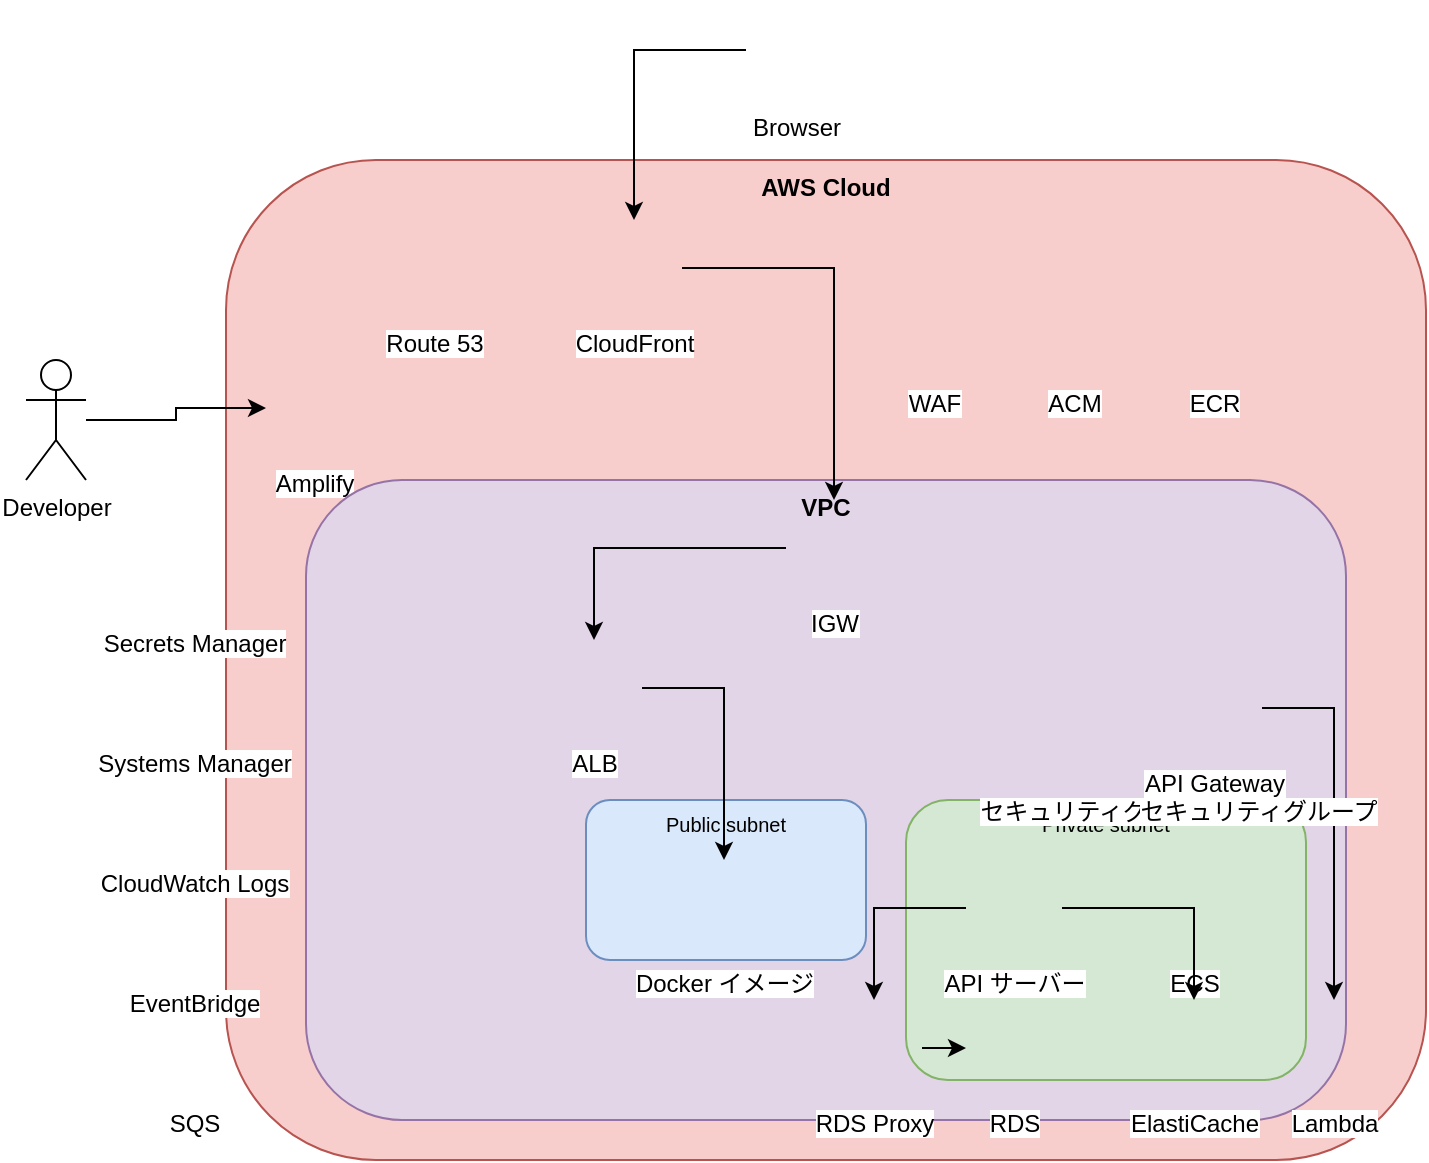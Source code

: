 <mxGraphModel dx="1422" dy="794" grid="1" gridSize="10" guides="1" tooltips="1" connect="1" arrows="1" fold="1" page="1" pageScale="1" pageWidth="827" pageHeight="1169" math="0" shadow="0">
  <root>
    <mxCell id="0"/>
    <mxCell id="1" parent="0"/>
    
    <!-- Developer -->
    <mxCell id="developer" value="Developer" style="shape=umlActor;verticalLabelPosition=bottom;verticalAlign=top;html=1;" vertex="1" parent="1">
      <mxGeometry x="20" y="200" width="30" height="60" as="geometry"/>
    </mxCell>
    
    <!-- Browser -->
    <mxCell id="browser" value="Browser" style="shape=image;html=1;verticalAlign=top;verticalLabelPosition=bottom;labelBackgroundColor=#ffffff;imageAspect=0;aspect=fixed;image=https://cdn4.iconfinder.com/data/icons/ionicons/512/icon-monitor-128.png" vertex="1" parent="1">
      <mxGeometry x="380" y="20" width="50" height="50" as="geometry"/>
    </mxCell>
    
    <!-- AWS Cloud Container -->
    <mxCell id="awsCloud" value="AWS Cloud" style="rounded=1;whiteSpace=wrap;html=1;fillColor=#f8cecc;strokeColor=#b85450;verticalAlign=top;fontSize=12;fontStyle=1;" vertex="1" parent="1">
      <mxGeometry x="120" y="100" width="600" height="500" as="geometry"/>
    </mxCell>
    
    <!-- CloudFront -->
    <mxCell id="cloudfront" value="CloudFront" style="shape=image;html=1;verticalAlign=top;verticalLabelPosition=bottom;labelBackgroundColor=#ffffff;imageAspect=0;aspect=fixed;image=https://d1.awsstatic.com/webteam/architecture-icons/q1-2022/Arch_Networking-Content-Delivery_Amazon-CloudFront_64.c4d8c6f6b12cb62c0c3ab7e18b5e37b6b2c1cca2.png" vertex="1" parent="1">
      <mxGeometry x="300" y="130" width="48" height="48" as="geometry"/>
    </mxCell>
    
    <!-- Route 53 -->
    <mxCell id="route53" value="Route 53" style="shape=image;html=1;verticalAlign=top;verticalLabelPosition=bottom;labelBackgroundColor=#ffffff;imageAspect=0;aspect=fixed;image=https://d1.awsstatic.com/webteam/architecture-icons/q1-2022/Arch_Networking-Content-Delivery_Amazon-Route-53_64.cf08bf02a4bbae2d33e8bb8ee48ec92e4b3b4e0f.png" vertex="1" parent="1">
      <mxGeometry x="200" y="130" width="48" height="48" as="geometry"/>
    </mxCell>
    
    <!-- WAF -->
    <mxCell id="waf" value="WAF" style="shape=image;html=1;verticalAlign=top;verticalLabelPosition=bottom;labelBackgroundColor=#ffffff;imageAspect=0;aspect=fixed;image=https://d1.awsstatic.com/webteam/architecture-icons/q1-2022/Arch_Security-Identity-Compliance_AWS-WAF_64.cf8e4fe0ad7ad4f5d8f00b97e6b8db0e12b0cca8.png" vertex="1" parent="1">
      <mxGeometry x="450" y="160" width="48" height="48" as="geometry"/>
    </mxCell>
    
    <!-- ACM -->
    <mxCell id="acm" value="ACM" style="shape=image;html=1;verticalAlign=top;verticalLabelPosition=bottom;labelBackgroundColor=#ffffff;imageAspect=0;aspect=fixed;image=https://d1.awsstatic.com/webteam/architecture-icons/q1-2022/Arch_Security-Identity-Compliance_AWS-Certificate-Manager_64.10b4cc3b98a3eed2b1ba0cfaca3a4c6e6b86f0c7.png" vertex="1" parent="1">
      <mxGeometry x="520" y="160" width="48" height="48" as="geometry"/>
    </mxCell>
    
    <!-- ECR -->
    <mxCell id="ecr" value="ECR" style="shape=image;html=1;verticalAlign=top;verticalLabelPosition=bottom;labelBackgroundColor=#ffffff;imageAspect=0;aspect=fixed;image=https://d1.awsstatic.com/webteam/architecture-icons/q1-2022/Arch_Containers_Amazon-Elastic-Container-Registry_64.16cc7a5b41c6a6b2c7b7d0f4d3e2bd1f3f7f7f7f.png" vertex="1" parent="1">
      <mxGeometry x="590" y="160" width="48" height="48" as="geometry"/>
    </mxCell>
    
    <!-- Amplify -->
    <mxCell id="amplify" value="Amplify" style="shape=image;html=1;verticalAlign=top;verticalLabelPosition=bottom;labelBackgroundColor=#ffffff;imageAspect=0;aspect=fixed;image=https://d1.awsstatic.com/webteam/architecture-icons/q1-2022/Arch_Mobile_AWS-Amplify_64.88c2d8d3d2c4c6d7b6f7c7e7d8f5d9f9d7c7d7c7.png" vertex="1" parent="1">
      <mxGeometry x="140" y="200" width="48" height="48" as="geometry"/>
    </mxCell>
    
    <!-- VPC -->
    <mxCell id="vpc" value="VPC" style="rounded=1;whiteSpace=wrap;html=1;fillColor=#e1d5e7;strokeColor=#9673a6;verticalAlign=top;fontSize=12;fontStyle=1;" vertex="1" parent="1">
      <mxGeometry x="160" y="260" width="520" height="320" as="geometry"/>
    </mxCell>
    
    <!-- Internet Gateway -->
    <mxCell id="igw" value="IGW" style="shape=image;html=1;verticalAlign=top;verticalLabelPosition=bottom;labelBackgroundColor=#ffffff;imageAspect=0;aspect=fixed;image=https://d1.awsstatic.com/webteam/architecture-icons/q1-2022/Arch_Networking-Content-Delivery_Amazon-VPC-Internet-Gateway_64.e6d2b5c4b3c7d7e7f8g9h8f7g7d6c5b4.png" vertex="1" parent="1">
      <mxGeometry x="400" y="270" width="48" height="48" as="geometry"/>
    </mxCell>
    
    <!-- ALB -->
    <mxCell id="alb" value="ALB" style="shape=image;html=1;verticalAlign=top;verticalLabelPosition=bottom;labelBackgroundColor=#ffffff;imageAspect=0;aspect=fixed;image=https://d1.awsstatic.com/webteam/architecture-icons/q1-2022/Arch_Networking-Content-Delivery_Elastic-Load-Balancing_64.b6fd1c3b4b4b4b4b4b4b4b4b4b4b4b4b.png" vertex="1" parent="1">
      <mxGeometry x="280" y="340" width="48" height="48" as="geometry"/>
    </mxCell>
    
    <!-- Public Subnet -->
    <mxCell id="publicSubnet" value="Public subnet" style="rounded=1;whiteSpace=wrap;html=1;fillColor=#dae8fc;strokeColor=#6c8ebf;verticalAlign=top;fontSize=10;" vertex="1" parent="1">
      <mxGeometry x="300" y="420" width="140" height="80" as="geometry"/>
    </mxCell>
    
    <!-- Private Subnet -->
    <mxCell id="privateSubnet" value="Private subnet" style="rounded=1;whiteSpace=wrap;html=1;fillColor=#d5e8d4;strokeColor=#82b366;verticalAlign=top;fontSize=10;" vertex="1" parent="1">
      <mxGeometry x="460" y="420" width="200" height="140" as="geometry"/>
    </mxCell>
    
    <!-- Docker in Public Subnet -->
    <mxCell id="dockerPublic" value="Docker イメージ" style="shape=image;html=1;verticalAlign=top;verticalLabelPosition=bottom;labelBackgroundColor=#ffffff;imageAspect=0;aspect=fixed;image=https://d1.awsstatic.com/webteam/architecture-icons/q1-2022/Arch_Containers_Docker_64.b4b4b4b4b4b4b4b4b4b4b4b4b4b4b4b4.png" vertex="1" parent="1">
      <mxGeometry x="345" y="450" width="48" height="48" as="geometry"/>
    </mxCell>
    
    <!-- API Gateway -->
    <mxCell id="apiGateway" value="API Gateway" style="shape=image;html=1;verticalAlign=top;verticalLabelPosition=bottom;labelBackgroundColor=#ffffff;imageAspect=0;aspect=fixed;image=https://d1.awsstatic.com/webteam/architecture-icons/q1-2022/Arch_App-Integration_Amazon-API-Gateway_64.c6c6c6c6c6c6c6c6c6c6c6c6c6c6c6c6.png" vertex="1" parent="1">
      <mxGeometry x="590" y="350" width="48" height="48" as="geometry"/>
    </mxCell>
    
    <!-- Go API Server -->
    <mxCell id="goAPI" value="API サーバー" style="shape=image;html=1;verticalAlign=top;verticalLabelPosition=bottom;labelBackgroundColor=#ffffff;imageAspect=0;aspect=fixed;image=https://upload.wikimedia.org/wikipedia/commons/0/05/Go_Logo_Blue.svg" vertex="1" parent="1">
      <mxGeometry x="490" y="450" width="48" height="48" as="geometry"/>
    </mxCell>
    
    <!-- ECS -->
    <mxCell id="ecs" value="ECS" style="shape=image;html=1;verticalAlign=top;verticalLabelPosition=bottom;labelBackgroundColor=#ffffff;imageAspect=0;aspect=fixed;image=https://d1.awsstatic.com/webteam/architecture-icons/q1-2022/Arch_Containers_Amazon-Elastic-Container-Service_64.d4d4d4d4d4d4d4d4d4d4d4d4d4d4d4d4.png" vertex="1" parent="1">
      <mxGeometry x="580" y="450" width="48" height="48" as="geometry"/>
    </mxCell>
    
    <!-- RDS -->
    <mxCell id="rds" value="RDS" style="shape=image;html=1;verticalAlign=top;verticalLabelPosition=bottom;labelBackgroundColor=#ffffff;imageAspect=0;aspect=fixed;image=https://d1.awsstatic.com/webteam/architecture-icons/q1-2022/Arch_Database_Amazon-RDS_64.a4a4a4a4a4a4a4a4a4a4a4a4a4a4a4a4.png" vertex="1" parent="1">
      <mxGeometry x="490" y="520" width="48" height="48" as="geometry"/>
    </mxCell>
    
    <!-- RDS Proxy -->
    <mxCell id="rdsProxy" value="RDS Proxy" style="shape=image;html=1;verticalAlign=top;verticalLabelPosition=bottom;labelBackgroundColor=#ffffff;imageAspect=0;aspect=fixed;image=https://d1.awsstatic.com/webteam/architecture-icons/q1-2022/Arch_Database_Amazon-RDS-Proxy_64.e4e4e4e4e4e4e4e4e4e4e4e4e4e4e4e4.png" vertex="1" parent="1">
      <mxGeometry x="420" y="520" width="48" height="48" as="geometry"/>
    </mxCell>
    
    <!-- ElastiCache -->
    <mxCell id="elasticache" value="ElastiCache" style="shape=image;html=1;verticalAlign=top;verticalLabelPosition=bottom;labelBackgroundColor=#ffffff;imageAspect=0;aspect=fixed;image=https://d1.awsstatic.com/webteam/architecture-icons/q1-2022/Arch_Database_Amazon-ElastiCache_64.f4f4f4f4f4f4f4f4f4f4f4f4f4f4f4f4.png" vertex="1" parent="1">
      <mxGeometry x="580" y="520" width="48" height="48" as="geometry"/>
    </mxCell>
    
    <!-- Lambda -->
    <mxCell id="lambda" value="Lambda" style="shape=image;html=1;verticalAlign=top;verticalLabelPosition=bottom;labelBackgroundColor=#ffffff;imageAspect=0;aspect=fixed;image=https://d1.awsstatic.com/webteam/architecture-icons/q1-2022/Arch_Compute_AWS-Lambda_64.g4g4g4g4g4g4g4g4g4g4g4g4g4g4g4g4.png" vertex="1" parent="1">
      <mxGeometry x="650" y="520" width="48" height="48" as="geometry"/>
    </mxCell>
    
    <!-- Security Services on the left -->
    <mxCell id="secretsManager" value="Secrets Manager" style="shape=image;html=1;verticalAlign=top;verticalLabelPosition=bottom;labelBackgroundColor=#ffffff;imageAspect=0;aspect=fixed;image=https://d1.awsstatic.com/webteam/architecture-icons/q1-2022/Arch_Security-Identity-Compliance_AWS-Secrets-Manager_64.h4h4h4h4h4h4h4h4h4h4h4h4h4h4h4h4.png" vertex="1" parent="1">
      <mxGeometry x="80" y="280" width="48" height="48" as="geometry"/>
    </mxCell>
    
    <mxCell id="systemsManager" value="Systems Manager" style="shape=image;html=1;verticalAlign=top;verticalLabelPosition=bottom;labelBackgroundColor=#ffffff;imageAspect=0;aspect=fixed;image=https://d1.awsstatic.com/webteam/architecture-icons/q1-2022/Arch_Management-Governance_AWS-Systems-Manager_64.i4i4i4i4i4i4i4i4i4i4i4i4i4i4i4i4.png" vertex="1" parent="1">
      <mxGeometry x="80" y="340" width="48" height="48" as="geometry"/>
    </mxCell>
    
    <mxCell id="cloudwatch" value="CloudWatch Logs" style="shape=image;html=1;verticalAlign=top;verticalLabelPosition=bottom;labelBackgroundColor=#ffffff;imageAspect=0;aspect=fixed;image=https://d1.awsstatic.com/webteam/architecture-icons/q1-2022/Arch_Management-Governance_Amazon-CloudWatch_64.j4j4j4j4j4j4j4j4j4j4j4j4j4j4j4j4.png" vertex="1" parent="1">
      <mxGeometry x="80" y="400" width="48" height="48" as="geometry"/>
    </mxCell>
    
    <mxCell id="eventbridge" value="EventBridge" style="shape=image;html=1;verticalAlign=top;verticalLabelPosition=bottom;labelBackgroundColor=#ffffff;imageAspect=0;aspect=fixed;image=https://d1.awsstatic.com/webteam/architecture-icons/q1-2022/Arch_App-Integration_Amazon-EventBridge_64.k4k4k4k4k4k4k4k4k4k4k4k4k4k4k4k4.png" vertex="1" parent="1">
      <mxGeometry x="80" y="460" width="48" height="48" as="geometry"/>
    </mxCell>
    
    <mxCell id="sqs" value="SQS" style="shape=image;html=1;verticalAlign=top;verticalLabelPosition=bottom;labelBackgroundColor=#ffffff;imageAspect=0;aspect=fixed;image=https://d1.awsstatic.com/webteam/architecture-icons/q1-2022/Arch_App-Integration_Amazon-Simple-Queue-Service_64.l4l4l4l4l4l4l4l4l4l4l4l4l4l4l4l4.png" vertex="1" parent="1">
      <mxGeometry x="80" y="520" width="48" height="48" as="geometry"/>
    </mxCell>
    
    <!-- Connections -->
    <mxCell id="conn1" style="edgeStyle=orthogonalEdgeStyle;rounded=0;orthogonalLoop=1;jettySize=auto;html=1;" edge="1" parent="1" source="browser" target="cloudfront">
      <mxGeometry relative="1" as="geometry"/>
    </mxCell>
    
    <mxCell id="conn2" style="edgeStyle=orthogonalEdgeStyle;rounded=0;orthogonalLoop=1;jettySize=auto;html=1;" edge="1" parent="1" source="cloudfront" target="igw">
      <mxGeometry relative="1" as="geometry"/>
    </mxCell>
    
    <mxCell id="conn3" style="edgeStyle=orthogonalEdgeStyle;rounded=0;orthogonalLoop=1;jettySize=auto;html=1;" edge="1" parent="1" source="igw" target="alb">
      <mxGeometry relative="1" as="geometry"/>
    </mxCell>
    
    <mxCell id="conn4" style="edgeStyle=orthogonalEdgeStyle;rounded=0;orthogonalLoop=1;jettySize=auto;html=1;" edge="1" parent="1" source="alb" target="dockerPublic">
      <mxGeometry relative="1" as="geometry"/>
    </mxCell>
    
    <mxCell id="conn5" style="edgeStyle=orthogonalEdgeStyle;rounded=0;orthogonalLoop=1;jettySize=auto;html=1;" edge="1" parent="1" source="goAPI" target="rdsProxy">
      <mxGeometry relative="1" as="geometry"/>
    </mxCell>
    
    <mxCell id="conn6" style="edgeStyle=orthogonalEdgeStyle;rounded=0;orthogonalLoop=1;jettySize=auto;html=1;" edge="1" parent="1" source="rdsProxy" target="rds">
      <mxGeometry relative="1" as="geometry"/>
    </mxCell>
    
    <mxCell id="conn7" style="edgeStyle=orthogonalEdgeStyle;rounded=0;orthogonalLoop=1;jettySize=auto;html=1;" edge="1" parent="1" source="goAPI" target="elasticache">
      <mxGeometry relative="1" as="geometry"/>
    </mxCell>
    
    <mxCell id="conn8" style="edgeStyle=orthogonalEdgeStyle;rounded=0;orthogonalLoop=1;jettySize=auto;html=1;" edge="1" parent="1" source="apiGateway" target="lambda">
      <mxGeometry relative="1" as="geometry"/>
    </mxCell>
    
    <mxCell id="conn9" style="edgeStyle=orthogonalEdgeStyle;rounded=0;orthogonalLoop=1;jettySize=auto;html=1;" edge="1" parent="1" source="developer" target="amplify">
      <mxGeometry relative="1" as="geometry"/>
    </mxCell>
    
    <!-- Security Group indicators -->
    <mxCell id="sg1" value="セキュリティグループ" style="shape=image;html=1;verticalAlign=top;verticalLabelPosition=bottom;labelBackgroundColor=#ffffff;imageAspect=0;aspect=fixed;image=https://d1.awsstatic.com/webteam/architecture-icons/q1-2022/Arch_Security-Identity-Compliance_AWS-Security-Group_64.m4m4m4m4m4m4m4m4m4m4m4m4m4m4m4m4.png" vertex="1" parent="1">
      <mxGeometry x="540" y="380" width="32" height="32" as="geometry"/>
    </mxCell>
    
    <mxCell id="sg2" value="セキュリティグループ" style="shape=image;html=1;verticalAlign=top;verticalLabelPosition=bottom;labelBackgroundColor=#ffffff;imageAspect=0;aspect=fixed;image=https://d1.awsstatic.com/webteam/architecture-icons/q1-2022/Arch_Security-Identity-Compliance_AWS-Security-Group_64.m4m4m4m4m4m4m4m4m4m4m4m4m4m4m4m4.png" vertex="1" parent="1">
      <mxGeometry x="620" y="380" width="32" height="32" as="geometry"/>
    </mxCell>
    
  </root>
</mxGraphModel>
